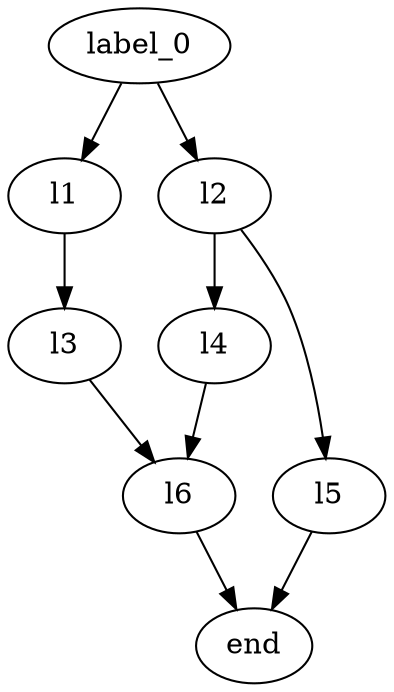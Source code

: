 digraph {
	label_0
	label_0 -> l1
	label_0 -> l2
	l1
	l1 -> l3
	l2
	l2 -> l4
	l2 -> l5
	l3
	l3 -> l6
	l4
	l4 -> l6
	l5
	l5 -> end
	l6
	l6 -> end
	end
}
